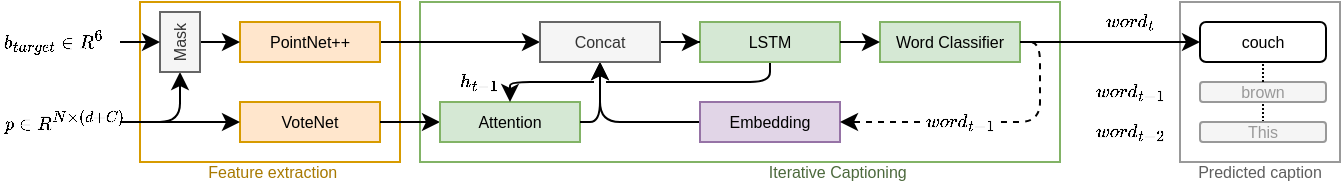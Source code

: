 <mxfile version="13.3.9" type="device"><diagram id="DuFHLwwCu579g14v6T-H" name="Page-1"><mxGraphModel dx="1178" dy="677" grid="1" gridSize="10" guides="1" tooltips="1" connect="1" arrows="1" fold="1" page="1" pageScale="1" pageWidth="827" pageHeight="1169" math="1" shadow="0"><root><mxCell id="0"/><mxCell id="M1tpcY6SiF7E3zpEG9u2-31" value="Attention" parent="0"/><mxCell id="M1tpcY6SiF7E3zpEG9u2-54" value="" style="rounded=0;whiteSpace=wrap;html=1;glass=0;comic=0;strokeColor=#82b366;strokeWidth=1;fillColor=none;fontSize=8;" parent="M1tpcY6SiF7E3zpEG9u2-31" vertex="1"><mxGeometry x="220" y="10" width="320" height="80" as="geometry"/></mxCell><mxCell id="M1tpcY6SiF7E3zpEG9u2-32" value="" style="rounded=0;whiteSpace=wrap;html=1;glass=0;comic=0;strokeColor=#d79b00;fillColor=none;fontSize=8;strokeWidth=1;" parent="M1tpcY6SiF7E3zpEG9u2-31" vertex="1"><mxGeometry x="80" y="10" width="130" height="80" as="geometry"/></mxCell><mxCell id="M1tpcY6SiF7E3zpEG9u2-33" value="&lt;font style=&quot;font-size: 8px;&quot;&gt;VoteNet&lt;br style=&quot;font-size: 8px;&quot;&gt;&lt;/font&gt;" style="rounded=0;whiteSpace=wrap;html=1;fillColor=#ffe6cc;strokeColor=#d79b00;fontSize=8;" parent="M1tpcY6SiF7E3zpEG9u2-31" vertex="1"><mxGeometry x="130" y="60" width="70" height="20" as="geometry"/></mxCell><mxCell id="M1tpcY6SiF7E3zpEG9u2-34" value="Feature extraction&amp;nbsp;" style="text;html=1;strokeColor=none;fillColor=none;align=center;verticalAlign=middle;whiteSpace=wrap;rounded=0;glass=0;comic=0;fontSize=8;fontColor=#A87900;" parent="M1tpcY6SiF7E3zpEG9u2-31" vertex="1"><mxGeometry x="85" y="90" width="125" height="10" as="geometry"/></mxCell><mxCell id="M1tpcY6SiF7E3zpEG9u2-43" value="" style="endArrow=classic;html=1;exitX=1;exitY=0.5;exitDx=0;exitDy=0;fontSize=8;" parent="M1tpcY6SiF7E3zpEG9u2-31" source="M1tpcY6SiF7E3zpEG9u2-33" target="M1tpcY6SiF7E3zpEG9u2-59" edge="1"><mxGeometry width="50" height="50" relative="1" as="geometry"><mxPoint x="50" y="30.0" as="sourcePoint"/><mxPoint x="80.0" y="30" as="targetPoint"/></mxGeometry></mxCell><mxCell id="M1tpcY6SiF7E3zpEG9u2-45" value="" style="edgeStyle=orthogonalEdgeStyle;rounded=0;orthogonalLoop=1;jettySize=auto;html=1;fontSize=8;entryX=0;entryY=0.5;entryDx=0;entryDy=0;" parent="M1tpcY6SiF7E3zpEG9u2-31" source="M1tpcY6SiF7E3zpEG9u2-46" target="Tcyrad9wLTVAiDgRv9RS-20" edge="1"><mxGeometry relative="1" as="geometry"><mxPoint x="160" y="30" as="targetPoint"/></mxGeometry></mxCell><mxCell id="M1tpcY6SiF7E3zpEG9u2-46" value="&lt;font style=&quot;font-size: 8px;&quot;&gt;PointNet++&lt;br style=&quot;font-size: 8px;&quot;&gt;&lt;/font&gt;" style="rounded=0;whiteSpace=wrap;html=1;fillColor=#ffe6cc;strokeColor=#d79b00;fontSize=8;" parent="M1tpcY6SiF7E3zpEG9u2-31" vertex="1"><mxGeometry x="130" y="20" width="70" height="20" as="geometry"/></mxCell><mxCell id="M1tpcY6SiF7E3zpEG9u2-47" style="edgeStyle=orthogonalEdgeStyle;rounded=1;orthogonalLoop=1;jettySize=auto;html=1;fontSize=8;entryX=0;entryY=0.5;entryDx=0;entryDy=0;" parent="M1tpcY6SiF7E3zpEG9u2-31" target="M1tpcY6SiF7E3zpEG9u2-50" edge="1"><mxGeometry relative="1" as="geometry"><mxPoint x="80" y="70" as="sourcePoint"/><Array as="points"><mxPoint x="100" y="70"/></Array></mxGeometry></mxCell><mxCell id="M1tpcY6SiF7E3zpEG9u2-49" value="" style="edgeStyle=orthogonalEdgeStyle;rounded=1;orthogonalLoop=1;jettySize=auto;html=1;fontSize=8;" parent="M1tpcY6SiF7E3zpEG9u2-31" source="M1tpcY6SiF7E3zpEG9u2-50" target="M1tpcY6SiF7E3zpEG9u2-46" edge="1"><mxGeometry relative="1" as="geometry"/></mxCell><mxCell id="M1tpcY6SiF7E3zpEG9u2-50" value="&lt;font style=&quot;font-size: 8px;&quot;&gt;Mask&lt;/font&gt;" style="rounded=0;whiteSpace=wrap;html=1;fillColor=#f5f5f5;strokeColor=#666666;fontColor=#333333;fontSize=8;rotation=-90;" parent="M1tpcY6SiF7E3zpEG9u2-31" vertex="1"><mxGeometry x="85" y="20" width="30" height="20" as="geometry"/></mxCell><mxCell id="M1tpcY6SiF7E3zpEG9u2-55" value="Iterative Captioning&amp;nbsp;" style="text;html=1;strokeColor=none;fillColor=none;align=center;verticalAlign=middle;whiteSpace=wrap;rounded=0;glass=0;comic=0;fontSize=8;fontColor=#4C693C;" parent="M1tpcY6SiF7E3zpEG9u2-31" vertex="1"><mxGeometry x="320" y="90" width="220" height="10" as="geometry"/></mxCell><mxCell id="M1tpcY6SiF7E3zpEG9u2-57" value="" style="endArrow=classic;html=1;entryX=0;entryY=0.5;entryDx=0;entryDy=0;fontSize=8;exitX=1;exitY=0.5;exitDx=0;exitDy=0;" parent="M1tpcY6SiF7E3zpEG9u2-31" target="M1tpcY6SiF7E3zpEG9u2-33" edge="1" source="tSLttn7olQkbxodA1foy-4"><mxGeometry width="50" height="50" relative="1" as="geometry"><mxPoint x="70" y="30" as="sourcePoint"/><mxPoint x="80" y="-30" as="targetPoint"/></mxGeometry></mxCell><mxCell id="M1tpcY6SiF7E3zpEG9u2-59" value="&lt;span style=&quot;font-size: 8px;&quot;&gt;Attention&lt;br style=&quot;font-size: 8px;&quot;&gt;&lt;/span&gt;" style="rounded=0;whiteSpace=wrap;html=1;fillColor=#d5e8d4;strokeColor=#82b366;fontSize=8;" parent="M1tpcY6SiF7E3zpEG9u2-31" vertex="1"><mxGeometry x="230" y="60" width="70" height="20" as="geometry"/></mxCell><mxCell id="M1tpcY6SiF7E3zpEG9u2-69" value="$$h _{t-1}$$" style="text;html=1;strokeColor=none;fillColor=none;align=center;verticalAlign=middle;whiteSpace=wrap;rounded=0;fontSize=8;" parent="M1tpcY6SiF7E3zpEG9u2-31" vertex="1"><mxGeometry x="230" y="45" width="40" height="10" as="geometry"/></mxCell><mxCell id="DqNfkqPVrUdW6yo-Hsk8-4" value="" style="endArrow=classic;html=1;fontSize=8;exitX=1;exitY=0.5;exitDx=0;exitDy=0;entryX=0.5;entryY=0;entryDx=0;entryDy=0;" edge="1" parent="M1tpcY6SiF7E3zpEG9u2-31" source="tSLttn7olQkbxodA1foy-7" target="M1tpcY6SiF7E3zpEG9u2-50"><mxGeometry width="50" height="50" relative="1" as="geometry"><mxPoint x="50" y="-10" as="sourcePoint"/><mxPoint x="100" y="-60" as="targetPoint"/></mxGeometry></mxCell><mxCell id="Tcyrad9wLTVAiDgRv9RS-30" value="" style="edgeStyle=orthogonalEdgeStyle;rounded=1;orthogonalLoop=1;jettySize=auto;html=1;fontSize=8;" parent="M1tpcY6SiF7E3zpEG9u2-31" source="Tcyrad9wLTVAiDgRv9RS-28" edge="1"><mxGeometry relative="1" as="geometry"><mxPoint x="310" y="40" as="targetPoint"/><Array as="points"><mxPoint x="310" y="70"/></Array></mxGeometry></mxCell><mxCell id="DqNfkqPVrUdW6yo-Hsk8-7" value="" style="endArrow=classic;html=1;fontSize=8;entryX=0.5;entryY=1;entryDx=0;entryDy=0;exitX=1;exitY=0.5;exitDx=0;exitDy=0;" edge="1" parent="M1tpcY6SiF7E3zpEG9u2-31" source="M1tpcY6SiF7E3zpEG9u2-59" target="Tcyrad9wLTVAiDgRv9RS-20"><mxGeometry width="50" height="50" relative="1" as="geometry"><mxPoint x="190" y="20" as="sourcePoint"/><mxPoint x="240" y="-30" as="targetPoint"/><Array as="points"><mxPoint x="310" y="70"/></Array></mxGeometry></mxCell><mxCell id="M1tpcY6SiF7E3zpEG9u2-61" value="" style="endArrow=classic;html=1;exitX=0.5;exitY=1;exitDx=0;exitDy=0;jumpStyle=gap;fontSize=8;entryX=0.5;entryY=0;entryDx=0;entryDy=0;" parent="M1tpcY6SiF7E3zpEG9u2-31" source="tSLttn7olQkbxodA1foy-22" target="M1tpcY6SiF7E3zpEG9u2-59" edge="1"><mxGeometry width="50" height="50" relative="1" as="geometry"><mxPoint x="30" y="80" as="sourcePoint"/><mxPoint x="280" as="targetPoint"/><Array as="points"><mxPoint x="395" y="50"/><mxPoint x="265" y="50"/></Array></mxGeometry></mxCell><mxCell id="tSLttn7olQkbxodA1foy-59" value="VoteNet" parent="0" visible="0"/><mxCell id="tSLttn7olQkbxodA1foy-47" value="" style="rounded=0;whiteSpace=wrap;html=1;glass=0;comic=0;strokeColor=#d79b00;fillColor=none;fontSize=13;strokeWidth=2;" parent="tSLttn7olQkbxodA1foy-59" vertex="1"><mxGeometry x="170" y="190" width="260" height="120" as="geometry"/></mxCell><mxCell id="tSLttn7olQkbxodA1foy-11" value="&lt;font style=&quot;font-size: 13px;&quot;&gt;VoteNet&lt;br style=&quot;font-size: 13px;&quot;&gt;&lt;/font&gt;" style="rounded=0;whiteSpace=wrap;html=1;fillColor=#ffe6cc;strokeColor=#d79b00;fontSize=13;" parent="tSLttn7olQkbxodA1foy-59" vertex="1"><mxGeometry x="180" y="200" width="80" height="40" as="geometry"/></mxCell><mxCell id="tSLttn7olQkbxodA1foy-53" value="Feature extraction&amp;nbsp;" style="text;html=1;strokeColor=none;fillColor=none;align=center;verticalAlign=middle;whiteSpace=wrap;rounded=0;glass=0;comic=0;fontSize=13;fontColor=#A87900;" parent="tSLttn7olQkbxodA1foy-59" vertex="1"><mxGeometry x="170" y="310" width="260" height="20" as="geometry"/></mxCell><mxCell id="tSLttn7olQkbxodA1foy-16" value="&lt;font style=&quot;font-size: 13px;&quot;&gt;Avg Pool&lt;/font&gt;" style="rounded=0;whiteSpace=wrap;html=1;fillColor=#f5f5f5;strokeColor=#666666;fontColor=#333333;fontSize=13;" parent="tSLttn7olQkbxodA1foy-59" vertex="1"><mxGeometry x="280" y="140" width="70" height="20" as="geometry"/></mxCell><mxCell id="tSLttn7olQkbxodA1foy-50" value="" style="edgeStyle=orthogonalEdgeStyle;rounded=0;orthogonalLoop=1;jettySize=auto;html=1;fontSize=13;fontColor=#999999;entryX=0;entryY=0.5;entryDx=0;entryDy=0;" parent="tSLttn7olQkbxodA1foy-59" source="tSLttn7olQkbxodA1foy-16" target="Tcyrad9wLTVAiDgRv9RS-20" edge="1"><mxGeometry relative="1" as="geometry"><mxPoint x="310" y="220" as="targetPoint"/></mxGeometry></mxCell><mxCell id="Tcyrad9wLTVAiDgRv9RS-5" value="" style="group" parent="tSLttn7olQkbxodA1foy-59" vertex="1" connectable="0"><mxGeometry x="290" y="200" width="50" height="40" as="geometry"/></mxCell><mxCell id="Tcyrad9wLTVAiDgRv9RS-1" value="" style="rounded=0;whiteSpace=wrap;html=1;fillColor=#ffe6cc;strokeColor=#d79b00;" parent="Tcyrad9wLTVAiDgRv9RS-5" vertex="1"><mxGeometry width="50" height="10" as="geometry"/></mxCell><mxCell id="Tcyrad9wLTVAiDgRv9RS-2" value="" style="rounded=0;whiteSpace=wrap;html=1;fillColor=#ffe6cc;strokeColor=#d79b00;" parent="Tcyrad9wLTVAiDgRv9RS-5" vertex="1"><mxGeometry y="10" width="50" height="10" as="geometry"/></mxCell><mxCell id="Tcyrad9wLTVAiDgRv9RS-3" value="" style="rounded=0;whiteSpace=wrap;html=1;fillColor=#ffe6cc;strokeColor=#d79b00;" parent="Tcyrad9wLTVAiDgRv9RS-5" vertex="1"><mxGeometry y="20" width="50" height="10" as="geometry"/></mxCell><mxCell id="Tcyrad9wLTVAiDgRv9RS-4" value="" style="rounded=0;whiteSpace=wrap;html=1;fillColor=#ffe6cc;strokeColor=#d79b00;" parent="Tcyrad9wLTVAiDgRv9RS-5" vertex="1"><mxGeometry y="30" width="50" height="10" as="geometry"/></mxCell><mxCell id="Tcyrad9wLTVAiDgRv9RS-12" value="$$obj\_feats$$" style="text;html=1;strokeColor=none;fillColor=none;align=center;verticalAlign=middle;whiteSpace=wrap;rounded=0;" parent="tSLttn7olQkbxodA1foy-59" vertex="1"><mxGeometry x="290" y="240" width="50" height="20" as="geometry"/></mxCell><mxCell id="tSLttn7olQkbxodA1foy-14" value="" style="endArrow=classic;html=1;exitX=1;exitY=0.5;exitDx=0;exitDy=0;entryX=0;entryY=0;entryDx=0;entryDy=0;" parent="tSLttn7olQkbxodA1foy-59" source="tSLttn7olQkbxodA1foy-11" target="Tcyrad9wLTVAiDgRv9RS-3" edge="1"><mxGeometry width="50" height="50" relative="1" as="geometry"><mxPoint x="276" y="340" as="sourcePoint"/><mxPoint x="280" y="340" as="targetPoint"/></mxGeometry></mxCell><mxCell id="M1tpcY6SiF7E3zpEG9u2-5" value="" style="endArrow=classic;html=1;exitX=0.5;exitY=0;exitDx=0;exitDy=0;" parent="tSLttn7olQkbxodA1foy-59" source="Tcyrad9wLTVAiDgRv9RS-1" target="tSLttn7olQkbxodA1foy-16" edge="1"><mxGeometry width="50" height="50" relative="1" as="geometry"><mxPoint x="370" y="420" as="sourcePoint"/><mxPoint x="420" y="370" as="targetPoint"/></mxGeometry></mxCell><mxCell id="M1tpcY6SiF7E3zpEG9u2-8" value="" style="edgeStyle=orthogonalEdgeStyle;rounded=0;orthogonalLoop=1;jettySize=auto;html=1;entryX=0;entryY=0.5;entryDx=0;entryDy=0;" parent="tSLttn7olQkbxodA1foy-59" source="M1tpcY6SiF7E3zpEG9u2-9" target="M1tpcY6SiF7E3zpEG9u2-14" edge="1"><mxGeometry relative="1" as="geometry"><mxPoint x="294" y="300" as="targetPoint"/></mxGeometry></mxCell><mxCell id="M1tpcY6SiF7E3zpEG9u2-9" value="&lt;font style=&quot;font-size: 13px;&quot;&gt;PointNet++&lt;br style=&quot;font-size: 13px;&quot;&gt;&lt;/font&gt;" style="rounded=0;whiteSpace=wrap;html=1;fillColor=#ffe6cc;strokeColor=#d79b00;fontSize=13;" parent="tSLttn7olQkbxodA1foy-59" vertex="1"><mxGeometry x="180" y="260" width="80" height="40" as="geometry"/></mxCell><mxCell id="M1tpcY6SiF7E3zpEG9u2-10" style="edgeStyle=orthogonalEdgeStyle;rounded=1;orthogonalLoop=1;jettySize=auto;html=1;" parent="tSLttn7olQkbxodA1foy-59" target="M1tpcY6SiF7E3zpEG9u2-13" edge="1"><mxGeometry relative="1" as="geometry"><mxPoint x="110" y="220" as="sourcePoint"/></mxGeometry></mxCell><mxCell id="M1tpcY6SiF7E3zpEG9u2-11" value="" style="edgeStyle=orthogonalEdgeStyle;rounded=1;orthogonalLoop=1;jettySize=auto;html=1;" parent="tSLttn7olQkbxodA1foy-59" target="M1tpcY6SiF7E3zpEG9u2-13" edge="1"><mxGeometry relative="1" as="geometry"><mxPoint x="110" y="280" as="sourcePoint"/></mxGeometry></mxCell><mxCell id="M1tpcY6SiF7E3zpEG9u2-12" value="" style="edgeStyle=orthogonalEdgeStyle;rounded=1;orthogonalLoop=1;jettySize=auto;html=1;" parent="tSLttn7olQkbxodA1foy-59" source="M1tpcY6SiF7E3zpEG9u2-13" target="M1tpcY6SiF7E3zpEG9u2-9" edge="1"><mxGeometry relative="1" as="geometry"/></mxCell><mxCell id="M1tpcY6SiF7E3zpEG9u2-13" value="&lt;font style=&quot;font-size: 13px;&quot;&gt;Mask&lt;/font&gt;" style="rounded=0;whiteSpace=wrap;html=1;fillColor=#f5f5f5;strokeColor=#666666;fontColor=#333333;fontSize=13;rotation=-90;" parent="tSLttn7olQkbxodA1foy-59" vertex="1"><mxGeometry x="110" y="270" width="60" height="20" as="geometry"/></mxCell><mxCell id="M1tpcY6SiF7E3zpEG9u2-14" value="" style="rounded=0;whiteSpace=wrap;html=1;fillColor=#ffe6cc;strokeColor=#d79b00;" parent="tSLttn7olQkbxodA1foy-59" vertex="1"><mxGeometry x="290" y="275" width="50" height="10" as="geometry"/></mxCell><mxCell id="M1tpcY6SiF7E3zpEG9u2-15" value="$$feats$$" style="text;html=1;strokeColor=none;fillColor=none;align=center;verticalAlign=middle;whiteSpace=wrap;rounded=0;" parent="tSLttn7olQkbxodA1foy-59" vertex="1"><mxGeometry x="295" y="285" width="40" height="20" as="geometry"/></mxCell><mxCell id="M1tpcY6SiF7E3zpEG9u2-26" value="" style="endArrow=classic;html=1;entryX=0.5;entryY=1;entryDx=0;entryDy=0;exitX=1;exitY=0.5;exitDx=0;exitDy=0;" parent="tSLttn7olQkbxodA1foy-59" source="M1tpcY6SiF7E3zpEG9u2-14" target="Tcyrad9wLTVAiDgRv9RS-20" edge="1"><mxGeometry width="50" height="50" relative="1" as="geometry"><mxPoint x="500" y="340" as="sourcePoint"/><mxPoint x="550" y="290" as="targetPoint"/><Array as="points"><mxPoint x="410" y="280"/></Array></mxGeometry></mxCell><mxCell id="M1tpcY6SiF7E3zpEG9u2-29" value="" style="rounded=0;whiteSpace=wrap;html=1;glass=0;comic=0;strokeColor=#82b366;strokeWidth=2;fillColor=none;fontSize=13;" parent="tSLttn7olQkbxodA1foy-59" vertex="1"><mxGeometry x="270" y="70" width="380" height="110" as="geometry"/></mxCell><mxCell id="M1tpcY6SiF7E3zpEG9u2-30" value="Iterative Captioning&amp;nbsp;" style="text;html=1;strokeColor=none;fillColor=none;align=center;verticalAlign=middle;whiteSpace=wrap;rounded=0;glass=0;comic=0;fontSize=13;fontColor=#4C693C;" parent="tSLttn7olQkbxodA1foy-59" vertex="1"><mxGeometry x="270" y="50" width="390" height="20" as="geometry"/></mxCell><mxCell id="tSLttn7olQkbxodA1foy-62" value="PointNet" parent="0" visible="0"/><mxCell id="tSLttn7olQkbxodA1foy-61" value="Feature extraction&amp;nbsp;" style="text;html=1;strokeColor=none;fillColor=none;align=center;verticalAlign=middle;whiteSpace=wrap;rounded=0;glass=0;comic=0;fontSize=13;fontColor=#A87900;" parent="tSLttn7olQkbxodA1foy-62" vertex="1"><mxGeometry x="170" y="250" width="260" height="20" as="geometry"/></mxCell><mxCell id="tSLttn7olQkbxodA1foy-60" value="" style="rounded=0;whiteSpace=wrap;html=1;glass=0;comic=0;strokeColor=#d79b00;fillColor=none;fontSize=13;strokeWidth=2;" parent="tSLttn7olQkbxodA1foy-62" vertex="1"><mxGeometry x="170" y="190" width="260" height="60" as="geometry"/></mxCell><mxCell id="M1tpcY6SiF7E3zpEG9u2-16" value="" style="edgeStyle=orthogonalEdgeStyle;rounded=0;orthogonalLoop=1;jettySize=auto;html=1;entryX=0;entryY=0.5;entryDx=0;entryDy=0;" parent="tSLttn7olQkbxodA1foy-62" source="M1tpcY6SiF7E3zpEG9u2-17" target="M1tpcY6SiF7E3zpEG9u2-22" edge="1"><mxGeometry relative="1" as="geometry"><mxPoint x="294" y="220" as="targetPoint"/></mxGeometry></mxCell><mxCell id="M1tpcY6SiF7E3zpEG9u2-17" value="&lt;font style=&quot;font-size: 13px;&quot;&gt;PointNet++&lt;br style=&quot;font-size: 13px;&quot;&gt;&lt;/font&gt;" style="rounded=0;whiteSpace=wrap;html=1;fillColor=#ffe6cc;strokeColor=#d79b00;fontSize=13;" parent="tSLttn7olQkbxodA1foy-62" vertex="1"><mxGeometry x="180" y="200" width="80" height="40" as="geometry"/></mxCell><mxCell id="M1tpcY6SiF7E3zpEG9u2-18" style="edgeStyle=orthogonalEdgeStyle;rounded=1;orthogonalLoop=1;jettySize=auto;html=1;" parent="tSLttn7olQkbxodA1foy-62" target="M1tpcY6SiF7E3zpEG9u2-21" edge="1"><mxGeometry relative="1" as="geometry"><mxPoint x="110" y="220" as="sourcePoint"/></mxGeometry></mxCell><mxCell id="M1tpcY6SiF7E3zpEG9u2-19" value="" style="edgeStyle=orthogonalEdgeStyle;rounded=1;orthogonalLoop=1;jettySize=auto;html=1;" parent="tSLttn7olQkbxodA1foy-62" target="M1tpcY6SiF7E3zpEG9u2-21" edge="1"><mxGeometry relative="1" as="geometry"><mxPoint x="110" y="280" as="sourcePoint"/><Array as="points"><mxPoint x="110" y="280"/><mxPoint x="140" y="280"/></Array></mxGeometry></mxCell><mxCell id="M1tpcY6SiF7E3zpEG9u2-20" value="" style="edgeStyle=orthogonalEdgeStyle;rounded=1;orthogonalLoop=1;jettySize=auto;html=1;" parent="tSLttn7olQkbxodA1foy-62" source="M1tpcY6SiF7E3zpEG9u2-21" target="M1tpcY6SiF7E3zpEG9u2-17" edge="1"><mxGeometry relative="1" as="geometry"/></mxCell><mxCell id="M1tpcY6SiF7E3zpEG9u2-21" value="&lt;font style=&quot;font-size: 13px;&quot;&gt;Mask&lt;/font&gt;" style="rounded=0;whiteSpace=wrap;html=1;fillColor=#f5f5f5;strokeColor=#666666;fontColor=#333333;fontSize=13;rotation=-90;" parent="tSLttn7olQkbxodA1foy-62" vertex="1"><mxGeometry x="110" y="210" width="60" height="20" as="geometry"/></mxCell><mxCell id="M1tpcY6SiF7E3zpEG9u2-22" value="" style="rounded=0;whiteSpace=wrap;html=1;fillColor=#ffe6cc;strokeColor=#d79b00;" parent="tSLttn7olQkbxodA1foy-62" vertex="1"><mxGeometry x="290" y="215" width="50" height="10" as="geometry"/></mxCell><mxCell id="M1tpcY6SiF7E3zpEG9u2-23" value="$$feats$$" style="text;html=1;strokeColor=none;fillColor=none;align=center;verticalAlign=middle;whiteSpace=wrap;rounded=0;" parent="tSLttn7olQkbxodA1foy-62" vertex="1"><mxGeometry x="295" y="225" width="40" height="20" as="geometry"/></mxCell><mxCell id="M1tpcY6SiF7E3zpEG9u2-24" value="" style="endArrow=classic;html=1;entryX=0.5;entryY=1;entryDx=0;entryDy=0;exitX=1;exitY=0.5;exitDx=0;exitDy=0;" parent="tSLttn7olQkbxodA1foy-62" source="M1tpcY6SiF7E3zpEG9u2-22" target="Tcyrad9wLTVAiDgRv9RS-20" edge="1"><mxGeometry width="50" height="50" relative="1" as="geometry"><mxPoint x="410" y="350" as="sourcePoint"/><mxPoint x="460" y="300" as="targetPoint"/><Array as="points"><mxPoint x="410" y="220"/></Array></mxGeometry></mxCell><mxCell id="M1tpcY6SiF7E3zpEG9u2-27" value="" style="rounded=0;whiteSpace=wrap;html=1;glass=0;comic=0;strokeColor=#82b366;strokeWidth=2;fillColor=none;fontSize=13;" parent="tSLttn7olQkbxodA1foy-62" vertex="1"><mxGeometry x="360" y="70" width="290" height="110" as="geometry"/></mxCell><mxCell id="M1tpcY6SiF7E3zpEG9u2-28" value="Iterative Captioning&amp;nbsp;" style="text;html=1;strokeColor=none;fillColor=none;align=center;verticalAlign=middle;whiteSpace=wrap;rounded=0;glass=0;comic=0;fontSize=13;fontColor=#4C693C;" parent="tSLttn7olQkbxodA1foy-62" vertex="1"><mxGeometry x="360" y="50" width="290" height="20" as="geometry"/></mxCell><mxCell id="1" parent="0"/><mxCell id="tSLttn7olQkbxodA1foy-57" value="" style="rounded=0;whiteSpace=wrap;html=1;glass=0;comic=0;strokeColor=#999999;strokeWidth=1;fillColor=none;gradientColor=none;fontSize=8;fontColor=#A87900;" parent="1" vertex="1"><mxGeometry x="600" y="10" width="80" height="80" as="geometry"/></mxCell><mxCell id="tSLttn7olQkbxodA1foy-4" value="$$\mathit{p} \in R^{N\times(d+C)}$$" style="text;html=1;strokeColor=none;fillColor=none;align=left;verticalAlign=middle;whiteSpace=wrap;rounded=0;fontSize=8;" parent="1" vertex="1"><mxGeometry x="10" y="60" width="60" height="20" as="geometry"/></mxCell><mxCell id="tSLttn7olQkbxodA1foy-7" value="$$b_{target} \in R^{6}$$" style="text;html=1;strokeColor=none;fillColor=none;align=left;verticalAlign=middle;whiteSpace=wrap;rounded=0;fontSize=8;" parent="1" vertex="1"><mxGeometry x="10" y="20" width="60" height="20" as="geometry"/></mxCell><mxCell id="tSLttn7olQkbxodA1foy-10" value="" style="endArrow=classic;html=1;entryX=0;entryY=0.5;entryDx=0;entryDy=0;" parent="1" target="tSLttn7olQkbxodA1foy-11" edge="1"><mxGeometry width="50" height="50" relative="1" as="geometry"><mxPoint x="110" y="220" as="sourcePoint"/><mxPoint x="160.0" y="339.84" as="targetPoint"/></mxGeometry></mxCell><mxCell id="tSLttn7olQkbxodA1foy-22" value="&lt;font style=&quot;font-size: 8px&quot;&gt;LSTM&lt;/font&gt;" style="rounded=0;whiteSpace=wrap;html=1;fillColor=#d5e8d4;strokeColor=#82b366;fontSize=8;" parent="1" vertex="1"><mxGeometry x="360" y="20" width="70" height="20" as="geometry"/></mxCell><mxCell id="tSLttn7olQkbxodA1foy-26" value="" style="edgeStyle=orthogonalEdgeStyle;rounded=1;orthogonalLoop=1;jettySize=auto;html=1;entryX=0;entryY=0.5;entryDx=0;entryDy=0;exitX=1;exitY=0.5;exitDx=0;exitDy=0;fontSize=8;" parent="1" source="tSLttn7olQkbxodA1foy-28" target="tSLttn7olQkbxodA1foy-32" edge="1"><mxGeometry relative="1" as="geometry"><mxPoint x="543" y="10" as="targetPoint"/><mxPoint x="473" y="10" as="sourcePoint"/></mxGeometry></mxCell><mxCell id="tSLttn7olQkbxodA1foy-28" value="&lt;font style=&quot;font-size: 8px&quot;&gt;Word Classifier&lt;/font&gt;" style="rounded=0;whiteSpace=wrap;html=1;align=center;fillColor=#d5e8d4;strokeColor=#82b366;fontSize=8;" parent="1" vertex="1"><mxGeometry x="450" y="20" width="70" height="20" as="geometry"/></mxCell><mxCell id="tSLttn7olQkbxodA1foy-29" value="" style="endArrow=classic;html=1;exitX=1;exitY=0.5;exitDx=0;exitDy=0;entryX=0;entryY=0.5;entryDx=0;entryDy=0;fontSize=8;" parent="1" source="tSLttn7olQkbxodA1foy-22" target="tSLttn7olQkbxodA1foy-28" edge="1"><mxGeometry width="50" height="50" relative="1" as="geometry"><mxPoint x="500" y="-30" as="sourcePoint"/><mxPoint x="550" y="-80" as="targetPoint"/></mxGeometry></mxCell><mxCell id="tSLttn7olQkbxodA1foy-32" value="couch" style="rounded=1;whiteSpace=wrap;html=1;fontSize=8;glass=0;comic=0;" parent="1" vertex="1"><mxGeometry x="610" y="20" width="63" height="20" as="geometry"/></mxCell><mxCell id="tSLttn7olQkbxodA1foy-37" value="brown" style="rounded=1;whiteSpace=wrap;html=1;fontSize=8;fillColor=#f5f5f5;strokeColor=#999999;fontColor=#999999;gradientColor=none;" parent="1" vertex="1"><mxGeometry x="610" y="50" width="63" height="10" as="geometry"/></mxCell><mxCell id="tSLttn7olQkbxodA1foy-41" value="" style="endArrow=none;html=1;fontSize=8;fontColor=#999999;entryX=0.5;entryY=1;entryDx=0;entryDy=0;exitX=0.5;exitY=0;exitDx=0;exitDy=0;dashed=1;dashPattern=1 1;" parent="1" source="tSLttn7olQkbxodA1foy-55" target="tSLttn7olQkbxodA1foy-37" edge="1"><mxGeometry width="50" height="50" relative="1" as="geometry"><mxPoint x="641.5" y="70" as="sourcePoint"/><mxPoint x="720" y="180" as="targetPoint"/></mxGeometry></mxCell><mxCell id="tSLttn7olQkbxodA1foy-46" value="" style="endArrow=none;html=1;fontSize=8;fontColor=#999999;entryX=0.5;entryY=1;entryDx=0;entryDy=0;exitX=0.5;exitY=0;exitDx=0;exitDy=0;dashed=1;dashPattern=1 1;" parent="1" source="tSLttn7olQkbxodA1foy-37" target="tSLttn7olQkbxodA1foy-32" edge="1"><mxGeometry width="50" height="50" relative="1" as="geometry"><mxPoint x="651.5" y="100" as="sourcePoint"/><mxPoint x="651.5" y="90" as="targetPoint"/></mxGeometry></mxCell><mxCell id="tSLttn7olQkbxodA1foy-55" value="This" style="rounded=1;whiteSpace=wrap;html=1;fontSize=8;fillColor=#f5f5f5;strokeColor=#999999;fontColor=#999999;gradientColor=none;" parent="1" vertex="1"><mxGeometry x="610" y="70" width="63" height="10" as="geometry"/></mxCell><mxCell id="tSLttn7olQkbxodA1foy-58" value="Predicted caption" style="text;html=1;strokeColor=none;fillColor=none;align=center;verticalAlign=middle;whiteSpace=wrap;rounded=0;glass=0;comic=0;fontSize=8;fontColor=#5E5E5E;rotation=0;" parent="1" vertex="1"><mxGeometry x="600" y="90" width="80" height="10" as="geometry"/></mxCell><mxCell id="Tcyrad9wLTVAiDgRv9RS-17" value="$$word_t$$" style="text;html=1;strokeColor=none;fillColor=none;align=center;verticalAlign=middle;whiteSpace=wrap;rounded=0;fontSize=8;" parent="1" vertex="1"><mxGeometry x="550" y="10" width="50" height="20" as="geometry"/></mxCell><mxCell id="Tcyrad9wLTVAiDgRv9RS-25" value="" style="edgeStyle=orthogonalEdgeStyle;rounded=0;orthogonalLoop=1;jettySize=auto;html=1;entryX=0;entryY=0.5;entryDx=0;entryDy=0;fontSize=8;" parent="1" source="Tcyrad9wLTVAiDgRv9RS-20" target="tSLttn7olQkbxodA1foy-22" edge="1"><mxGeometry relative="1" as="geometry"><Array as="points"/></mxGeometry></mxCell><mxCell id="Tcyrad9wLTVAiDgRv9RS-20" value="&lt;font style=&quot;font-size: 8px;&quot;&gt;Concat&lt;/font&gt;" style="rounded=0;whiteSpace=wrap;html=1;fillColor=#f5f5f5;strokeColor=#666666;fontColor=#333333;fontSize=8;" parent="1" vertex="1"><mxGeometry x="280" y="20" width="60" height="20" as="geometry"/></mxCell><mxCell id="Tcyrad9wLTVAiDgRv9RS-28" value="Embedding" style="rounded=0;whiteSpace=wrap;html=1;fillColor=#e1d5e7;strokeColor=#9673a6;fontSize=8;" parent="1" vertex="1"><mxGeometry x="360" y="60" width="70" height="20" as="geometry"/></mxCell><mxCell id="Tcyrad9wLTVAiDgRv9RS-32" value="" style="endArrow=classic;html=1;entryX=1;entryY=0.5;entryDx=0;entryDy=0;dashed=1;exitX=0;exitY=0.5;exitDx=0;exitDy=0;fontSize=8;" parent="1" source="Tcyrad9wLTVAiDgRv9RS-33" target="Tcyrad9wLTVAiDgRv9RS-28" edge="1"><mxGeometry width="50" height="50" relative="1" as="geometry"><mxPoint x="470" y="73" as="sourcePoint"/><mxPoint x="700" y="5" as="targetPoint"/></mxGeometry></mxCell><mxCell id="Tcyrad9wLTVAiDgRv9RS-33" value="$$word_{t-1}$$" style="text;html=1;strokeColor=none;fillColor=none;align=center;verticalAlign=middle;whiteSpace=wrap;rounded=0;fontSize=8;" parent="1" vertex="1"><mxGeometry x="470" y="60" width="40" height="20" as="geometry"/></mxCell><mxCell id="Tcyrad9wLTVAiDgRv9RS-34" value="" style="endArrow=none;dashed=1;html=1;entryX=1;entryY=0.5;entryDx=0;entryDy=0;fontSize=8;exitX=1;exitY=0.5;exitDx=0;exitDy=0;" parent="1" target="Tcyrad9wLTVAiDgRv9RS-33" edge="1" source="tSLttn7olQkbxodA1foy-28"><mxGeometry width="50" height="50" relative="1" as="geometry"><mxPoint x="520" y="110" as="sourcePoint"/><mxPoint x="690" y="-10" as="targetPoint"/><Array as="points"><mxPoint x="530" y="30"/><mxPoint x="530" y="70"/></Array></mxGeometry></mxCell><mxCell id="Tcyrad9wLTVAiDgRv9RS-36" value="$$word_{t-2}$$" style="text;html=1;strokeColor=none;fillColor=none;align=center;verticalAlign=middle;whiteSpace=wrap;rounded=0;fontSize=8;" parent="1" vertex="1"><mxGeometry x="550" y="70" width="50" height="10" as="geometry"/></mxCell><mxCell id="Tcyrad9wLTVAiDgRv9RS-37" value="$$word_{t-1}$$" style="text;html=1;strokeColor=none;fillColor=none;align=center;verticalAlign=middle;whiteSpace=wrap;rounded=0;fontSize=8;" parent="1" vertex="1"><mxGeometry x="550" y="50" width="50" height="10" as="geometry"/></mxCell></root></mxGraphModel></diagram></mxfile>